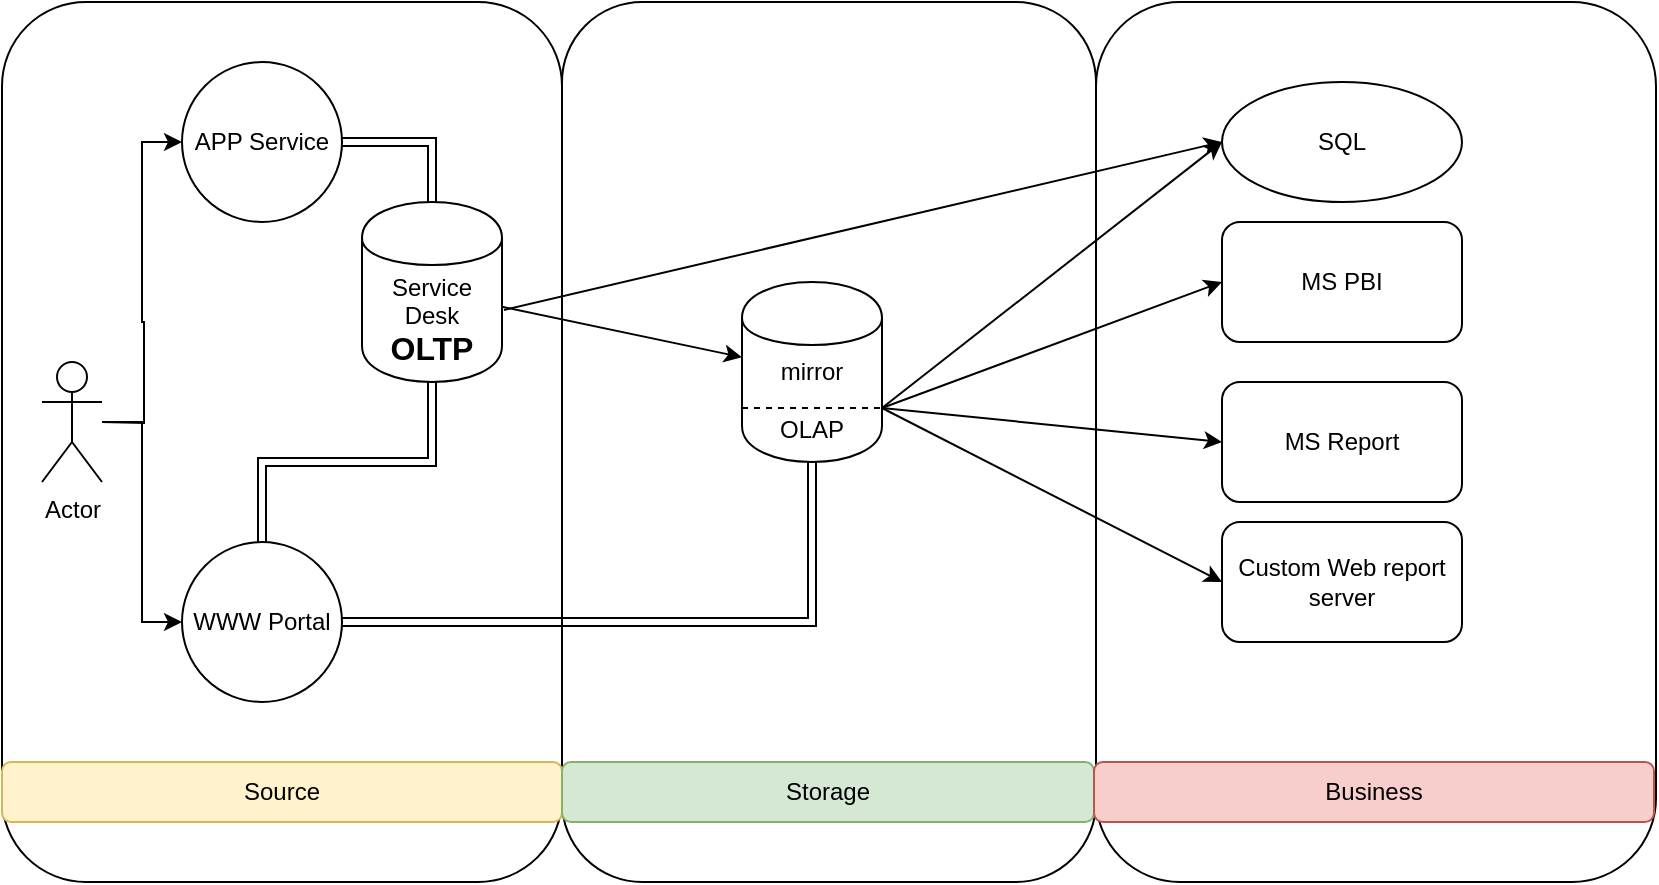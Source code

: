 <mxfile version="13.0.3" type="device"><diagram id="4Mtkcq0AkicThCntEEH_" name="Page-1"><mxGraphModel dx="1086" dy="807" grid="1" gridSize="10" guides="1" tooltips="1" connect="1" arrows="1" fold="1" page="1" pageScale="1" pageWidth="827" pageHeight="1169" math="0" shadow="0"><root><mxCell id="0"/><mxCell id="1" parent="0"/><mxCell id="urITFNdu-oGkm7k1t_3E-2" value="" style="rounded=1;whiteSpace=wrap;html=1;" parent="1" vertex="1"><mxGeometry width="280" height="440" as="geometry"/></mxCell><mxCell id="urITFNdu-oGkm7k1t_3E-3" value="" style="rounded=1;whiteSpace=wrap;html=1;" parent="1" vertex="1"><mxGeometry x="280" width="267" height="440" as="geometry"/></mxCell><mxCell id="urITFNdu-oGkm7k1t_3E-4" value="" style="rounded=1;whiteSpace=wrap;html=1;" parent="1" vertex="1"><mxGeometry x="547" width="280" height="440" as="geometry"/></mxCell><mxCell id="urITFNdu-oGkm7k1t_3E-9" value="" style="rounded=0;orthogonalLoop=1;jettySize=auto;html=1;" parent="1" source="urITFNdu-oGkm7k1t_3E-5" target="urITFNdu-oGkm7k1t_3E-8" edge="1"><mxGeometry relative="1" as="geometry"/></mxCell><mxCell id="urITFNdu-oGkm7k1t_3E-30" style="edgeStyle=none;rounded=0;orthogonalLoop=1;jettySize=auto;html=1;entryX=0;entryY=0.5;entryDx=0;entryDy=0;exitX=1.014;exitY=0.6;exitDx=0;exitDy=0;exitPerimeter=0;" parent="1" source="urITFNdu-oGkm7k1t_3E-5" target="urITFNdu-oGkm7k1t_3E-28" edge="1"><mxGeometry relative="1" as="geometry"/></mxCell><mxCell id="urITFNdu-oGkm7k1t_3E-5" value="Service&lt;br&gt;Desk&lt;br&gt;&lt;b style=&quot;font-family: &amp;#34;ys text&amp;#34; , &amp;#34;arial&amp;#34; , &amp;#34;helvetica&amp;#34; , sans-serif ; font-size: 16px ; background-color: rgb(255 , 255 , 255)&quot;&gt;OLTP&lt;/b&gt;" style="shape=cylinder;whiteSpace=wrap;html=1;boundedLbl=1;backgroundOutline=1;" parent="1" vertex="1"><mxGeometry x="180" y="100" width="70" height="90" as="geometry"/></mxCell><mxCell id="urITFNdu-oGkm7k1t_3E-12" style="edgeStyle=orthogonalEdgeStyle;rounded=0;orthogonalLoop=1;jettySize=auto;html=1;entryX=0;entryY=0.5;entryDx=0;entryDy=0;" parent="1" target="urITFNdu-oGkm7k1t_3E-7" edge="1"><mxGeometry relative="1" as="geometry"><mxPoint x="50" y="210" as="sourcePoint"/></mxGeometry></mxCell><mxCell id="urITFNdu-oGkm7k1t_3E-21" style="edgeStyle=orthogonalEdgeStyle;rounded=0;orthogonalLoop=1;jettySize=auto;html=1;entryX=0;entryY=0.5;entryDx=0;entryDy=0;" parent="1" source="urITFNdu-oGkm7k1t_3E-6" target="urITFNdu-oGkm7k1t_3E-15" edge="1"><mxGeometry relative="1" as="geometry"><mxPoint x="35" y="570" as="targetPoint"/></mxGeometry></mxCell><mxCell id="urITFNdu-oGkm7k1t_3E-6" value="Actor" style="shape=umlActor;verticalLabelPosition=bottom;labelBackgroundColor=#ffffff;verticalAlign=top;html=1;outlineConnect=0;" parent="1" vertex="1"><mxGeometry x="20" y="180" width="30" height="60" as="geometry"/></mxCell><mxCell id="urITFNdu-oGkm7k1t_3E-11" style="edgeStyle=orthogonalEdgeStyle;rounded=0;orthogonalLoop=1;jettySize=auto;html=1;entryX=0.5;entryY=0;entryDx=0;entryDy=0;shape=link;" parent="1" source="urITFNdu-oGkm7k1t_3E-7" target="urITFNdu-oGkm7k1t_3E-5" edge="1"><mxGeometry relative="1" as="geometry"/></mxCell><mxCell id="urITFNdu-oGkm7k1t_3E-7" value="APP Service" style="ellipse;whiteSpace=wrap;html=1;aspect=fixed;" parent="1" vertex="1"><mxGeometry x="90" y="30" width="80" height="80" as="geometry"/></mxCell><mxCell id="urITFNdu-oGkm7k1t_3E-22" style="rounded=0;orthogonalLoop=1;jettySize=auto;html=1;entryX=0;entryY=0.5;entryDx=0;entryDy=0;exitX=1;exitY=0.7;exitDx=0;exitDy=0;" parent="1" source="urITFNdu-oGkm7k1t_3E-8" target="urITFNdu-oGkm7k1t_3E-13" edge="1"><mxGeometry relative="1" as="geometry"><mxPoint x="430" y="200" as="sourcePoint"/></mxGeometry></mxCell><mxCell id="urITFNdu-oGkm7k1t_3E-25" style="edgeStyle=none;rounded=0;orthogonalLoop=1;jettySize=auto;html=1;exitX=1;exitY=0.7;exitDx=0;exitDy=0;entryX=0;entryY=0.5;entryDx=0;entryDy=0;" parent="1" source="urITFNdu-oGkm7k1t_3E-8" target="urITFNdu-oGkm7k1t_3E-24" edge="1"><mxGeometry relative="1" as="geometry"/></mxCell><mxCell id="urITFNdu-oGkm7k1t_3E-8" value="mirror&lt;br&gt;&lt;br&gt;OLAP" style="shape=cylinder;whiteSpace=wrap;html=1;boundedLbl=1;backgroundOutline=1;" parent="1" vertex="1"><mxGeometry x="370" y="140" width="70" height="90" as="geometry"/></mxCell><mxCell id="urITFNdu-oGkm7k1t_3E-10" value="" style="endArrow=none;dashed=1;html=1;exitX=0;exitY=0.7;exitDx=0;exitDy=0;entryX=1;entryY=0.7;entryDx=0;entryDy=0;" parent="1" source="urITFNdu-oGkm7k1t_3E-8" target="urITFNdu-oGkm7k1t_3E-8" edge="1"><mxGeometry width="50" height="50" relative="1" as="geometry"><mxPoint x="350" y="340" as="sourcePoint"/><mxPoint x="380" y="191" as="targetPoint"/></mxGeometry></mxCell><mxCell id="urITFNdu-oGkm7k1t_3E-13" value="MS PBI" style="rounded=1;whiteSpace=wrap;html=1;" parent="1" vertex="1"><mxGeometry x="610" y="110" width="120" height="60" as="geometry"/></mxCell><mxCell id="urITFNdu-oGkm7k1t_3E-14" value="MS Report" style="rounded=1;whiteSpace=wrap;html=1;" parent="1" vertex="1"><mxGeometry x="610" y="190" width="120" height="60" as="geometry"/></mxCell><mxCell id="urITFNdu-oGkm7k1t_3E-18" style="edgeStyle=orthogonalEdgeStyle;rounded=0;orthogonalLoop=1;jettySize=auto;html=1;exitX=0.5;exitY=0;exitDx=0;exitDy=0;shape=link;" parent="1" source="urITFNdu-oGkm7k1t_3E-15" target="urITFNdu-oGkm7k1t_3E-5" edge="1"><mxGeometry relative="1" as="geometry"/></mxCell><mxCell id="urITFNdu-oGkm7k1t_3E-19" style="edgeStyle=orthogonalEdgeStyle;rounded=0;orthogonalLoop=1;jettySize=auto;html=1;entryX=0.5;entryY=1;entryDx=0;entryDy=0;shape=link;" parent="1" source="urITFNdu-oGkm7k1t_3E-15" target="urITFNdu-oGkm7k1t_3E-8" edge="1"><mxGeometry relative="1" as="geometry"/></mxCell><mxCell id="urITFNdu-oGkm7k1t_3E-15" value="WWW Portal" style="ellipse;whiteSpace=wrap;html=1;aspect=fixed;" parent="1" vertex="1"><mxGeometry x="90" y="270" width="80" height="80" as="geometry"/></mxCell><mxCell id="urITFNdu-oGkm7k1t_3E-23" style="rounded=0;orthogonalLoop=1;jettySize=auto;html=1;entryX=0;entryY=0.5;entryDx=0;entryDy=0;exitX=1;exitY=0.7;exitDx=0;exitDy=0;" parent="1" source="urITFNdu-oGkm7k1t_3E-8" target="urITFNdu-oGkm7k1t_3E-14" edge="1"><mxGeometry relative="1" as="geometry"><mxPoint x="430" y="194.651" as="sourcePoint"/><mxPoint x="610" y="90" as="targetPoint"/></mxGeometry></mxCell><mxCell id="urITFNdu-oGkm7k1t_3E-24" value="Custom Web report server" style="rounded=1;whiteSpace=wrap;html=1;" parent="1" vertex="1"><mxGeometry x="610" y="260" width="120" height="60" as="geometry"/></mxCell><mxCell id="urITFNdu-oGkm7k1t_3E-28" value="SQL" style="ellipse;whiteSpace=wrap;html=1;" parent="1" vertex="1"><mxGeometry x="610" y="40" width="120" height="60" as="geometry"/></mxCell><mxCell id="urITFNdu-oGkm7k1t_3E-29" style="rounded=0;orthogonalLoop=1;jettySize=auto;html=1;entryX=0;entryY=0.5;entryDx=0;entryDy=0;exitX=1;exitY=0.7;exitDx=0;exitDy=0;" parent="1" source="urITFNdu-oGkm7k1t_3E-8" target="urITFNdu-oGkm7k1t_3E-28" edge="1"><mxGeometry relative="1" as="geometry"><mxPoint x="430" y="200" as="sourcePoint"/><mxPoint x="600" y="91" as="targetPoint"/></mxGeometry></mxCell><mxCell id="urITFNdu-oGkm7k1t_3E-31" value="Source" style="rounded=1;whiteSpace=wrap;html=1;fillColor=#fff2cc;strokeColor=#d6b656;" parent="1" vertex="1"><mxGeometry y="380" width="280" height="30" as="geometry"/></mxCell><mxCell id="urITFNdu-oGkm7k1t_3E-32" value="Storage" style="rounded=1;whiteSpace=wrap;html=1;fillColor=#d5e8d4;strokeColor=#82b366;" parent="1" vertex="1"><mxGeometry x="280" y="380" width="266" height="30" as="geometry"/></mxCell><mxCell id="urITFNdu-oGkm7k1t_3E-33" value="Business" style="rounded=1;whiteSpace=wrap;html=1;fillColor=#f8cecc;strokeColor=#b85450;" parent="1" vertex="1"><mxGeometry x="546" y="380" width="280" height="30" as="geometry"/></mxCell></root></mxGraphModel></diagram></mxfile>